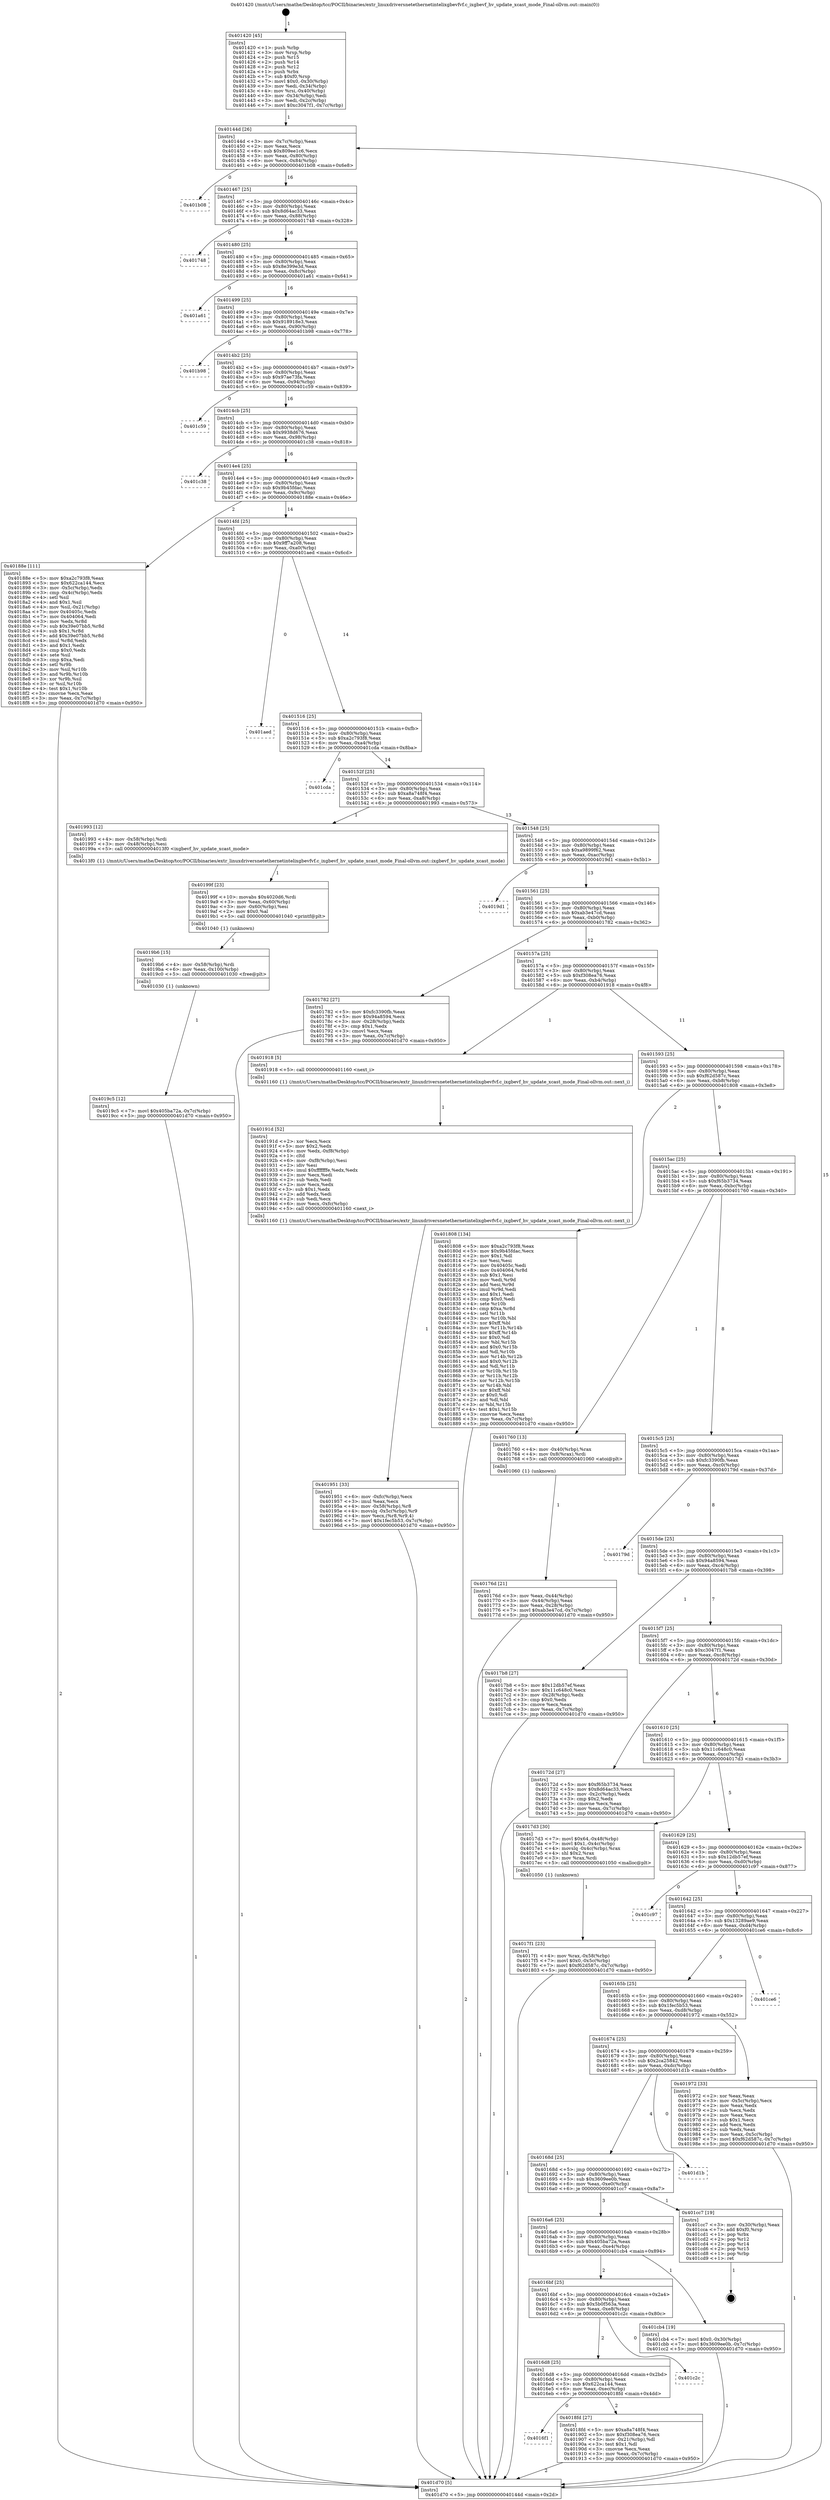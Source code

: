 digraph "0x401420" {
  label = "0x401420 (/mnt/c/Users/mathe/Desktop/tcc/POCII/binaries/extr_linuxdriversnetethernetintelixgbevfvf.c_ixgbevf_hv_update_xcast_mode_Final-ollvm.out::main(0))"
  labelloc = "t"
  node[shape=record]

  Entry [label="",width=0.3,height=0.3,shape=circle,fillcolor=black,style=filled]
  "0x40144d" [label="{
     0x40144d [26]\l
     | [instrs]\l
     &nbsp;&nbsp;0x40144d \<+3\>: mov -0x7c(%rbp),%eax\l
     &nbsp;&nbsp;0x401450 \<+2\>: mov %eax,%ecx\l
     &nbsp;&nbsp;0x401452 \<+6\>: sub $0x809ee1c6,%ecx\l
     &nbsp;&nbsp;0x401458 \<+3\>: mov %eax,-0x80(%rbp)\l
     &nbsp;&nbsp;0x40145b \<+6\>: mov %ecx,-0x84(%rbp)\l
     &nbsp;&nbsp;0x401461 \<+6\>: je 0000000000401b08 \<main+0x6e8\>\l
  }"]
  "0x401b08" [label="{
     0x401b08\l
  }", style=dashed]
  "0x401467" [label="{
     0x401467 [25]\l
     | [instrs]\l
     &nbsp;&nbsp;0x401467 \<+5\>: jmp 000000000040146c \<main+0x4c\>\l
     &nbsp;&nbsp;0x40146c \<+3\>: mov -0x80(%rbp),%eax\l
     &nbsp;&nbsp;0x40146f \<+5\>: sub $0x8d64ac33,%eax\l
     &nbsp;&nbsp;0x401474 \<+6\>: mov %eax,-0x88(%rbp)\l
     &nbsp;&nbsp;0x40147a \<+6\>: je 0000000000401748 \<main+0x328\>\l
  }"]
  Exit [label="",width=0.3,height=0.3,shape=circle,fillcolor=black,style=filled,peripheries=2]
  "0x401748" [label="{
     0x401748\l
  }", style=dashed]
  "0x401480" [label="{
     0x401480 [25]\l
     | [instrs]\l
     &nbsp;&nbsp;0x401480 \<+5\>: jmp 0000000000401485 \<main+0x65\>\l
     &nbsp;&nbsp;0x401485 \<+3\>: mov -0x80(%rbp),%eax\l
     &nbsp;&nbsp;0x401488 \<+5\>: sub $0x8e399e3d,%eax\l
     &nbsp;&nbsp;0x40148d \<+6\>: mov %eax,-0x8c(%rbp)\l
     &nbsp;&nbsp;0x401493 \<+6\>: je 0000000000401a61 \<main+0x641\>\l
  }"]
  "0x4019c5" [label="{
     0x4019c5 [12]\l
     | [instrs]\l
     &nbsp;&nbsp;0x4019c5 \<+7\>: movl $0x405ba72a,-0x7c(%rbp)\l
     &nbsp;&nbsp;0x4019cc \<+5\>: jmp 0000000000401d70 \<main+0x950\>\l
  }"]
  "0x401a61" [label="{
     0x401a61\l
  }", style=dashed]
  "0x401499" [label="{
     0x401499 [25]\l
     | [instrs]\l
     &nbsp;&nbsp;0x401499 \<+5\>: jmp 000000000040149e \<main+0x7e\>\l
     &nbsp;&nbsp;0x40149e \<+3\>: mov -0x80(%rbp),%eax\l
     &nbsp;&nbsp;0x4014a1 \<+5\>: sub $0x918918e3,%eax\l
     &nbsp;&nbsp;0x4014a6 \<+6\>: mov %eax,-0x90(%rbp)\l
     &nbsp;&nbsp;0x4014ac \<+6\>: je 0000000000401b98 \<main+0x778\>\l
  }"]
  "0x4019b6" [label="{
     0x4019b6 [15]\l
     | [instrs]\l
     &nbsp;&nbsp;0x4019b6 \<+4\>: mov -0x58(%rbp),%rdi\l
     &nbsp;&nbsp;0x4019ba \<+6\>: mov %eax,-0x100(%rbp)\l
     &nbsp;&nbsp;0x4019c0 \<+5\>: call 0000000000401030 \<free@plt\>\l
     | [calls]\l
     &nbsp;&nbsp;0x401030 \{1\} (unknown)\l
  }"]
  "0x401b98" [label="{
     0x401b98\l
  }", style=dashed]
  "0x4014b2" [label="{
     0x4014b2 [25]\l
     | [instrs]\l
     &nbsp;&nbsp;0x4014b2 \<+5\>: jmp 00000000004014b7 \<main+0x97\>\l
     &nbsp;&nbsp;0x4014b7 \<+3\>: mov -0x80(%rbp),%eax\l
     &nbsp;&nbsp;0x4014ba \<+5\>: sub $0x97ae73fa,%eax\l
     &nbsp;&nbsp;0x4014bf \<+6\>: mov %eax,-0x94(%rbp)\l
     &nbsp;&nbsp;0x4014c5 \<+6\>: je 0000000000401c59 \<main+0x839\>\l
  }"]
  "0x40199f" [label="{
     0x40199f [23]\l
     | [instrs]\l
     &nbsp;&nbsp;0x40199f \<+10\>: movabs $0x4020d6,%rdi\l
     &nbsp;&nbsp;0x4019a9 \<+3\>: mov %eax,-0x60(%rbp)\l
     &nbsp;&nbsp;0x4019ac \<+3\>: mov -0x60(%rbp),%esi\l
     &nbsp;&nbsp;0x4019af \<+2\>: mov $0x0,%al\l
     &nbsp;&nbsp;0x4019b1 \<+5\>: call 0000000000401040 \<printf@plt\>\l
     | [calls]\l
     &nbsp;&nbsp;0x401040 \{1\} (unknown)\l
  }"]
  "0x401c59" [label="{
     0x401c59\l
  }", style=dashed]
  "0x4014cb" [label="{
     0x4014cb [25]\l
     | [instrs]\l
     &nbsp;&nbsp;0x4014cb \<+5\>: jmp 00000000004014d0 \<main+0xb0\>\l
     &nbsp;&nbsp;0x4014d0 \<+3\>: mov -0x80(%rbp),%eax\l
     &nbsp;&nbsp;0x4014d3 \<+5\>: sub $0x9938d676,%eax\l
     &nbsp;&nbsp;0x4014d8 \<+6\>: mov %eax,-0x98(%rbp)\l
     &nbsp;&nbsp;0x4014de \<+6\>: je 0000000000401c38 \<main+0x818\>\l
  }"]
  "0x401951" [label="{
     0x401951 [33]\l
     | [instrs]\l
     &nbsp;&nbsp;0x401951 \<+6\>: mov -0xfc(%rbp),%ecx\l
     &nbsp;&nbsp;0x401957 \<+3\>: imul %eax,%ecx\l
     &nbsp;&nbsp;0x40195a \<+4\>: mov -0x58(%rbp),%r8\l
     &nbsp;&nbsp;0x40195e \<+4\>: movslq -0x5c(%rbp),%r9\l
     &nbsp;&nbsp;0x401962 \<+4\>: mov %ecx,(%r8,%r9,4)\l
     &nbsp;&nbsp;0x401966 \<+7\>: movl $0x1fec5b53,-0x7c(%rbp)\l
     &nbsp;&nbsp;0x40196d \<+5\>: jmp 0000000000401d70 \<main+0x950\>\l
  }"]
  "0x401c38" [label="{
     0x401c38\l
  }", style=dashed]
  "0x4014e4" [label="{
     0x4014e4 [25]\l
     | [instrs]\l
     &nbsp;&nbsp;0x4014e4 \<+5\>: jmp 00000000004014e9 \<main+0xc9\>\l
     &nbsp;&nbsp;0x4014e9 \<+3\>: mov -0x80(%rbp),%eax\l
     &nbsp;&nbsp;0x4014ec \<+5\>: sub $0x9b45fdac,%eax\l
     &nbsp;&nbsp;0x4014f1 \<+6\>: mov %eax,-0x9c(%rbp)\l
     &nbsp;&nbsp;0x4014f7 \<+6\>: je 000000000040188e \<main+0x46e\>\l
  }"]
  "0x40191d" [label="{
     0x40191d [52]\l
     | [instrs]\l
     &nbsp;&nbsp;0x40191d \<+2\>: xor %ecx,%ecx\l
     &nbsp;&nbsp;0x40191f \<+5\>: mov $0x2,%edx\l
     &nbsp;&nbsp;0x401924 \<+6\>: mov %edx,-0xf8(%rbp)\l
     &nbsp;&nbsp;0x40192a \<+1\>: cltd\l
     &nbsp;&nbsp;0x40192b \<+6\>: mov -0xf8(%rbp),%esi\l
     &nbsp;&nbsp;0x401931 \<+2\>: idiv %esi\l
     &nbsp;&nbsp;0x401933 \<+6\>: imul $0xfffffffe,%edx,%edx\l
     &nbsp;&nbsp;0x401939 \<+2\>: mov %ecx,%edi\l
     &nbsp;&nbsp;0x40193b \<+2\>: sub %edx,%edi\l
     &nbsp;&nbsp;0x40193d \<+2\>: mov %ecx,%edx\l
     &nbsp;&nbsp;0x40193f \<+3\>: sub $0x1,%edx\l
     &nbsp;&nbsp;0x401942 \<+2\>: add %edx,%edi\l
     &nbsp;&nbsp;0x401944 \<+2\>: sub %edi,%ecx\l
     &nbsp;&nbsp;0x401946 \<+6\>: mov %ecx,-0xfc(%rbp)\l
     &nbsp;&nbsp;0x40194c \<+5\>: call 0000000000401160 \<next_i\>\l
     | [calls]\l
     &nbsp;&nbsp;0x401160 \{1\} (/mnt/c/Users/mathe/Desktop/tcc/POCII/binaries/extr_linuxdriversnetethernetintelixgbevfvf.c_ixgbevf_hv_update_xcast_mode_Final-ollvm.out::next_i)\l
  }"]
  "0x40188e" [label="{
     0x40188e [111]\l
     | [instrs]\l
     &nbsp;&nbsp;0x40188e \<+5\>: mov $0xa2c793f8,%eax\l
     &nbsp;&nbsp;0x401893 \<+5\>: mov $0x622ca144,%ecx\l
     &nbsp;&nbsp;0x401898 \<+3\>: mov -0x5c(%rbp),%edx\l
     &nbsp;&nbsp;0x40189b \<+3\>: cmp -0x4c(%rbp),%edx\l
     &nbsp;&nbsp;0x40189e \<+4\>: setl %sil\l
     &nbsp;&nbsp;0x4018a2 \<+4\>: and $0x1,%sil\l
     &nbsp;&nbsp;0x4018a6 \<+4\>: mov %sil,-0x21(%rbp)\l
     &nbsp;&nbsp;0x4018aa \<+7\>: mov 0x40405c,%edx\l
     &nbsp;&nbsp;0x4018b1 \<+7\>: mov 0x404064,%edi\l
     &nbsp;&nbsp;0x4018b8 \<+3\>: mov %edx,%r8d\l
     &nbsp;&nbsp;0x4018bb \<+7\>: sub $0x39e07bb5,%r8d\l
     &nbsp;&nbsp;0x4018c2 \<+4\>: sub $0x1,%r8d\l
     &nbsp;&nbsp;0x4018c6 \<+7\>: add $0x39e07bb5,%r8d\l
     &nbsp;&nbsp;0x4018cd \<+4\>: imul %r8d,%edx\l
     &nbsp;&nbsp;0x4018d1 \<+3\>: and $0x1,%edx\l
     &nbsp;&nbsp;0x4018d4 \<+3\>: cmp $0x0,%edx\l
     &nbsp;&nbsp;0x4018d7 \<+4\>: sete %sil\l
     &nbsp;&nbsp;0x4018db \<+3\>: cmp $0xa,%edi\l
     &nbsp;&nbsp;0x4018de \<+4\>: setl %r9b\l
     &nbsp;&nbsp;0x4018e2 \<+3\>: mov %sil,%r10b\l
     &nbsp;&nbsp;0x4018e5 \<+3\>: and %r9b,%r10b\l
     &nbsp;&nbsp;0x4018e8 \<+3\>: xor %r9b,%sil\l
     &nbsp;&nbsp;0x4018eb \<+3\>: or %sil,%r10b\l
     &nbsp;&nbsp;0x4018ee \<+4\>: test $0x1,%r10b\l
     &nbsp;&nbsp;0x4018f2 \<+3\>: cmovne %ecx,%eax\l
     &nbsp;&nbsp;0x4018f5 \<+3\>: mov %eax,-0x7c(%rbp)\l
     &nbsp;&nbsp;0x4018f8 \<+5\>: jmp 0000000000401d70 \<main+0x950\>\l
  }"]
  "0x4014fd" [label="{
     0x4014fd [25]\l
     | [instrs]\l
     &nbsp;&nbsp;0x4014fd \<+5\>: jmp 0000000000401502 \<main+0xe2\>\l
     &nbsp;&nbsp;0x401502 \<+3\>: mov -0x80(%rbp),%eax\l
     &nbsp;&nbsp;0x401505 \<+5\>: sub $0x9ff7a208,%eax\l
     &nbsp;&nbsp;0x40150a \<+6\>: mov %eax,-0xa0(%rbp)\l
     &nbsp;&nbsp;0x401510 \<+6\>: je 0000000000401aed \<main+0x6cd\>\l
  }"]
  "0x4016f1" [label="{
     0x4016f1\l
  }", style=dashed]
  "0x401aed" [label="{
     0x401aed\l
  }", style=dashed]
  "0x401516" [label="{
     0x401516 [25]\l
     | [instrs]\l
     &nbsp;&nbsp;0x401516 \<+5\>: jmp 000000000040151b \<main+0xfb\>\l
     &nbsp;&nbsp;0x40151b \<+3\>: mov -0x80(%rbp),%eax\l
     &nbsp;&nbsp;0x40151e \<+5\>: sub $0xa2c793f8,%eax\l
     &nbsp;&nbsp;0x401523 \<+6\>: mov %eax,-0xa4(%rbp)\l
     &nbsp;&nbsp;0x401529 \<+6\>: je 0000000000401cda \<main+0x8ba\>\l
  }"]
  "0x4018fd" [label="{
     0x4018fd [27]\l
     | [instrs]\l
     &nbsp;&nbsp;0x4018fd \<+5\>: mov $0xa8a748f4,%eax\l
     &nbsp;&nbsp;0x401902 \<+5\>: mov $0xf308ea76,%ecx\l
     &nbsp;&nbsp;0x401907 \<+3\>: mov -0x21(%rbp),%dl\l
     &nbsp;&nbsp;0x40190a \<+3\>: test $0x1,%dl\l
     &nbsp;&nbsp;0x40190d \<+3\>: cmovne %ecx,%eax\l
     &nbsp;&nbsp;0x401910 \<+3\>: mov %eax,-0x7c(%rbp)\l
     &nbsp;&nbsp;0x401913 \<+5\>: jmp 0000000000401d70 \<main+0x950\>\l
  }"]
  "0x401cda" [label="{
     0x401cda\l
  }", style=dashed]
  "0x40152f" [label="{
     0x40152f [25]\l
     | [instrs]\l
     &nbsp;&nbsp;0x40152f \<+5\>: jmp 0000000000401534 \<main+0x114\>\l
     &nbsp;&nbsp;0x401534 \<+3\>: mov -0x80(%rbp),%eax\l
     &nbsp;&nbsp;0x401537 \<+5\>: sub $0xa8a748f4,%eax\l
     &nbsp;&nbsp;0x40153c \<+6\>: mov %eax,-0xa8(%rbp)\l
     &nbsp;&nbsp;0x401542 \<+6\>: je 0000000000401993 \<main+0x573\>\l
  }"]
  "0x4016d8" [label="{
     0x4016d8 [25]\l
     | [instrs]\l
     &nbsp;&nbsp;0x4016d8 \<+5\>: jmp 00000000004016dd \<main+0x2bd\>\l
     &nbsp;&nbsp;0x4016dd \<+3\>: mov -0x80(%rbp),%eax\l
     &nbsp;&nbsp;0x4016e0 \<+5\>: sub $0x622ca144,%eax\l
     &nbsp;&nbsp;0x4016e5 \<+6\>: mov %eax,-0xec(%rbp)\l
     &nbsp;&nbsp;0x4016eb \<+6\>: je 00000000004018fd \<main+0x4dd\>\l
  }"]
  "0x401993" [label="{
     0x401993 [12]\l
     | [instrs]\l
     &nbsp;&nbsp;0x401993 \<+4\>: mov -0x58(%rbp),%rdi\l
     &nbsp;&nbsp;0x401997 \<+3\>: mov -0x48(%rbp),%esi\l
     &nbsp;&nbsp;0x40199a \<+5\>: call 00000000004013f0 \<ixgbevf_hv_update_xcast_mode\>\l
     | [calls]\l
     &nbsp;&nbsp;0x4013f0 \{1\} (/mnt/c/Users/mathe/Desktop/tcc/POCII/binaries/extr_linuxdriversnetethernetintelixgbevfvf.c_ixgbevf_hv_update_xcast_mode_Final-ollvm.out::ixgbevf_hv_update_xcast_mode)\l
  }"]
  "0x401548" [label="{
     0x401548 [25]\l
     | [instrs]\l
     &nbsp;&nbsp;0x401548 \<+5\>: jmp 000000000040154d \<main+0x12d\>\l
     &nbsp;&nbsp;0x40154d \<+3\>: mov -0x80(%rbp),%eax\l
     &nbsp;&nbsp;0x401550 \<+5\>: sub $0xa9899f62,%eax\l
     &nbsp;&nbsp;0x401555 \<+6\>: mov %eax,-0xac(%rbp)\l
     &nbsp;&nbsp;0x40155b \<+6\>: je 00000000004019d1 \<main+0x5b1\>\l
  }"]
  "0x401c2c" [label="{
     0x401c2c\l
  }", style=dashed]
  "0x4019d1" [label="{
     0x4019d1\l
  }", style=dashed]
  "0x401561" [label="{
     0x401561 [25]\l
     | [instrs]\l
     &nbsp;&nbsp;0x401561 \<+5\>: jmp 0000000000401566 \<main+0x146\>\l
     &nbsp;&nbsp;0x401566 \<+3\>: mov -0x80(%rbp),%eax\l
     &nbsp;&nbsp;0x401569 \<+5\>: sub $0xab3e47cd,%eax\l
     &nbsp;&nbsp;0x40156e \<+6\>: mov %eax,-0xb0(%rbp)\l
     &nbsp;&nbsp;0x401574 \<+6\>: je 0000000000401782 \<main+0x362\>\l
  }"]
  "0x4016bf" [label="{
     0x4016bf [25]\l
     | [instrs]\l
     &nbsp;&nbsp;0x4016bf \<+5\>: jmp 00000000004016c4 \<main+0x2a4\>\l
     &nbsp;&nbsp;0x4016c4 \<+3\>: mov -0x80(%rbp),%eax\l
     &nbsp;&nbsp;0x4016c7 \<+5\>: sub $0x5b0f563a,%eax\l
     &nbsp;&nbsp;0x4016cc \<+6\>: mov %eax,-0xe8(%rbp)\l
     &nbsp;&nbsp;0x4016d2 \<+6\>: je 0000000000401c2c \<main+0x80c\>\l
  }"]
  "0x401782" [label="{
     0x401782 [27]\l
     | [instrs]\l
     &nbsp;&nbsp;0x401782 \<+5\>: mov $0xfc3390fb,%eax\l
     &nbsp;&nbsp;0x401787 \<+5\>: mov $0x94a8594,%ecx\l
     &nbsp;&nbsp;0x40178c \<+3\>: mov -0x28(%rbp),%edx\l
     &nbsp;&nbsp;0x40178f \<+3\>: cmp $0x1,%edx\l
     &nbsp;&nbsp;0x401792 \<+3\>: cmovl %ecx,%eax\l
     &nbsp;&nbsp;0x401795 \<+3\>: mov %eax,-0x7c(%rbp)\l
     &nbsp;&nbsp;0x401798 \<+5\>: jmp 0000000000401d70 \<main+0x950\>\l
  }"]
  "0x40157a" [label="{
     0x40157a [25]\l
     | [instrs]\l
     &nbsp;&nbsp;0x40157a \<+5\>: jmp 000000000040157f \<main+0x15f\>\l
     &nbsp;&nbsp;0x40157f \<+3\>: mov -0x80(%rbp),%eax\l
     &nbsp;&nbsp;0x401582 \<+5\>: sub $0xf308ea76,%eax\l
     &nbsp;&nbsp;0x401587 \<+6\>: mov %eax,-0xb4(%rbp)\l
     &nbsp;&nbsp;0x40158d \<+6\>: je 0000000000401918 \<main+0x4f8\>\l
  }"]
  "0x401cb4" [label="{
     0x401cb4 [19]\l
     | [instrs]\l
     &nbsp;&nbsp;0x401cb4 \<+7\>: movl $0x0,-0x30(%rbp)\l
     &nbsp;&nbsp;0x401cbb \<+7\>: movl $0x3609ee0b,-0x7c(%rbp)\l
     &nbsp;&nbsp;0x401cc2 \<+5\>: jmp 0000000000401d70 \<main+0x950\>\l
  }"]
  "0x401918" [label="{
     0x401918 [5]\l
     | [instrs]\l
     &nbsp;&nbsp;0x401918 \<+5\>: call 0000000000401160 \<next_i\>\l
     | [calls]\l
     &nbsp;&nbsp;0x401160 \{1\} (/mnt/c/Users/mathe/Desktop/tcc/POCII/binaries/extr_linuxdriversnetethernetintelixgbevfvf.c_ixgbevf_hv_update_xcast_mode_Final-ollvm.out::next_i)\l
  }"]
  "0x401593" [label="{
     0x401593 [25]\l
     | [instrs]\l
     &nbsp;&nbsp;0x401593 \<+5\>: jmp 0000000000401598 \<main+0x178\>\l
     &nbsp;&nbsp;0x401598 \<+3\>: mov -0x80(%rbp),%eax\l
     &nbsp;&nbsp;0x40159b \<+5\>: sub $0xf62d587c,%eax\l
     &nbsp;&nbsp;0x4015a0 \<+6\>: mov %eax,-0xb8(%rbp)\l
     &nbsp;&nbsp;0x4015a6 \<+6\>: je 0000000000401808 \<main+0x3e8\>\l
  }"]
  "0x4016a6" [label="{
     0x4016a6 [25]\l
     | [instrs]\l
     &nbsp;&nbsp;0x4016a6 \<+5\>: jmp 00000000004016ab \<main+0x28b\>\l
     &nbsp;&nbsp;0x4016ab \<+3\>: mov -0x80(%rbp),%eax\l
     &nbsp;&nbsp;0x4016ae \<+5\>: sub $0x405ba72a,%eax\l
     &nbsp;&nbsp;0x4016b3 \<+6\>: mov %eax,-0xe4(%rbp)\l
     &nbsp;&nbsp;0x4016b9 \<+6\>: je 0000000000401cb4 \<main+0x894\>\l
  }"]
  "0x401808" [label="{
     0x401808 [134]\l
     | [instrs]\l
     &nbsp;&nbsp;0x401808 \<+5\>: mov $0xa2c793f8,%eax\l
     &nbsp;&nbsp;0x40180d \<+5\>: mov $0x9b45fdac,%ecx\l
     &nbsp;&nbsp;0x401812 \<+2\>: mov $0x1,%dl\l
     &nbsp;&nbsp;0x401814 \<+2\>: xor %esi,%esi\l
     &nbsp;&nbsp;0x401816 \<+7\>: mov 0x40405c,%edi\l
     &nbsp;&nbsp;0x40181d \<+8\>: mov 0x404064,%r8d\l
     &nbsp;&nbsp;0x401825 \<+3\>: sub $0x1,%esi\l
     &nbsp;&nbsp;0x401828 \<+3\>: mov %edi,%r9d\l
     &nbsp;&nbsp;0x40182b \<+3\>: add %esi,%r9d\l
     &nbsp;&nbsp;0x40182e \<+4\>: imul %r9d,%edi\l
     &nbsp;&nbsp;0x401832 \<+3\>: and $0x1,%edi\l
     &nbsp;&nbsp;0x401835 \<+3\>: cmp $0x0,%edi\l
     &nbsp;&nbsp;0x401838 \<+4\>: sete %r10b\l
     &nbsp;&nbsp;0x40183c \<+4\>: cmp $0xa,%r8d\l
     &nbsp;&nbsp;0x401840 \<+4\>: setl %r11b\l
     &nbsp;&nbsp;0x401844 \<+3\>: mov %r10b,%bl\l
     &nbsp;&nbsp;0x401847 \<+3\>: xor $0xff,%bl\l
     &nbsp;&nbsp;0x40184a \<+3\>: mov %r11b,%r14b\l
     &nbsp;&nbsp;0x40184d \<+4\>: xor $0xff,%r14b\l
     &nbsp;&nbsp;0x401851 \<+3\>: xor $0x0,%dl\l
     &nbsp;&nbsp;0x401854 \<+3\>: mov %bl,%r15b\l
     &nbsp;&nbsp;0x401857 \<+4\>: and $0x0,%r15b\l
     &nbsp;&nbsp;0x40185b \<+3\>: and %dl,%r10b\l
     &nbsp;&nbsp;0x40185e \<+3\>: mov %r14b,%r12b\l
     &nbsp;&nbsp;0x401861 \<+4\>: and $0x0,%r12b\l
     &nbsp;&nbsp;0x401865 \<+3\>: and %dl,%r11b\l
     &nbsp;&nbsp;0x401868 \<+3\>: or %r10b,%r15b\l
     &nbsp;&nbsp;0x40186b \<+3\>: or %r11b,%r12b\l
     &nbsp;&nbsp;0x40186e \<+3\>: xor %r12b,%r15b\l
     &nbsp;&nbsp;0x401871 \<+3\>: or %r14b,%bl\l
     &nbsp;&nbsp;0x401874 \<+3\>: xor $0xff,%bl\l
     &nbsp;&nbsp;0x401877 \<+3\>: or $0x0,%dl\l
     &nbsp;&nbsp;0x40187a \<+2\>: and %dl,%bl\l
     &nbsp;&nbsp;0x40187c \<+3\>: or %bl,%r15b\l
     &nbsp;&nbsp;0x40187f \<+4\>: test $0x1,%r15b\l
     &nbsp;&nbsp;0x401883 \<+3\>: cmovne %ecx,%eax\l
     &nbsp;&nbsp;0x401886 \<+3\>: mov %eax,-0x7c(%rbp)\l
     &nbsp;&nbsp;0x401889 \<+5\>: jmp 0000000000401d70 \<main+0x950\>\l
  }"]
  "0x4015ac" [label="{
     0x4015ac [25]\l
     | [instrs]\l
     &nbsp;&nbsp;0x4015ac \<+5\>: jmp 00000000004015b1 \<main+0x191\>\l
     &nbsp;&nbsp;0x4015b1 \<+3\>: mov -0x80(%rbp),%eax\l
     &nbsp;&nbsp;0x4015b4 \<+5\>: sub $0xf65b3734,%eax\l
     &nbsp;&nbsp;0x4015b9 \<+6\>: mov %eax,-0xbc(%rbp)\l
     &nbsp;&nbsp;0x4015bf \<+6\>: je 0000000000401760 \<main+0x340\>\l
  }"]
  "0x401cc7" [label="{
     0x401cc7 [19]\l
     | [instrs]\l
     &nbsp;&nbsp;0x401cc7 \<+3\>: mov -0x30(%rbp),%eax\l
     &nbsp;&nbsp;0x401cca \<+7\>: add $0xf0,%rsp\l
     &nbsp;&nbsp;0x401cd1 \<+1\>: pop %rbx\l
     &nbsp;&nbsp;0x401cd2 \<+2\>: pop %r12\l
     &nbsp;&nbsp;0x401cd4 \<+2\>: pop %r14\l
     &nbsp;&nbsp;0x401cd6 \<+2\>: pop %r15\l
     &nbsp;&nbsp;0x401cd8 \<+1\>: pop %rbp\l
     &nbsp;&nbsp;0x401cd9 \<+1\>: ret\l
  }"]
  "0x401760" [label="{
     0x401760 [13]\l
     | [instrs]\l
     &nbsp;&nbsp;0x401760 \<+4\>: mov -0x40(%rbp),%rax\l
     &nbsp;&nbsp;0x401764 \<+4\>: mov 0x8(%rax),%rdi\l
     &nbsp;&nbsp;0x401768 \<+5\>: call 0000000000401060 \<atoi@plt\>\l
     | [calls]\l
     &nbsp;&nbsp;0x401060 \{1\} (unknown)\l
  }"]
  "0x4015c5" [label="{
     0x4015c5 [25]\l
     | [instrs]\l
     &nbsp;&nbsp;0x4015c5 \<+5\>: jmp 00000000004015ca \<main+0x1aa\>\l
     &nbsp;&nbsp;0x4015ca \<+3\>: mov -0x80(%rbp),%eax\l
     &nbsp;&nbsp;0x4015cd \<+5\>: sub $0xfc3390fb,%eax\l
     &nbsp;&nbsp;0x4015d2 \<+6\>: mov %eax,-0xc0(%rbp)\l
     &nbsp;&nbsp;0x4015d8 \<+6\>: je 000000000040179d \<main+0x37d\>\l
  }"]
  "0x40168d" [label="{
     0x40168d [25]\l
     | [instrs]\l
     &nbsp;&nbsp;0x40168d \<+5\>: jmp 0000000000401692 \<main+0x272\>\l
     &nbsp;&nbsp;0x401692 \<+3\>: mov -0x80(%rbp),%eax\l
     &nbsp;&nbsp;0x401695 \<+5\>: sub $0x3609ee0b,%eax\l
     &nbsp;&nbsp;0x40169a \<+6\>: mov %eax,-0xe0(%rbp)\l
     &nbsp;&nbsp;0x4016a0 \<+6\>: je 0000000000401cc7 \<main+0x8a7\>\l
  }"]
  "0x40179d" [label="{
     0x40179d\l
  }", style=dashed]
  "0x4015de" [label="{
     0x4015de [25]\l
     | [instrs]\l
     &nbsp;&nbsp;0x4015de \<+5\>: jmp 00000000004015e3 \<main+0x1c3\>\l
     &nbsp;&nbsp;0x4015e3 \<+3\>: mov -0x80(%rbp),%eax\l
     &nbsp;&nbsp;0x4015e6 \<+5\>: sub $0x94a8594,%eax\l
     &nbsp;&nbsp;0x4015eb \<+6\>: mov %eax,-0xc4(%rbp)\l
     &nbsp;&nbsp;0x4015f1 \<+6\>: je 00000000004017b8 \<main+0x398\>\l
  }"]
  "0x401d1b" [label="{
     0x401d1b\l
  }", style=dashed]
  "0x4017b8" [label="{
     0x4017b8 [27]\l
     | [instrs]\l
     &nbsp;&nbsp;0x4017b8 \<+5\>: mov $0x12db57ef,%eax\l
     &nbsp;&nbsp;0x4017bd \<+5\>: mov $0x11c648c0,%ecx\l
     &nbsp;&nbsp;0x4017c2 \<+3\>: mov -0x28(%rbp),%edx\l
     &nbsp;&nbsp;0x4017c5 \<+3\>: cmp $0x0,%edx\l
     &nbsp;&nbsp;0x4017c8 \<+3\>: cmove %ecx,%eax\l
     &nbsp;&nbsp;0x4017cb \<+3\>: mov %eax,-0x7c(%rbp)\l
     &nbsp;&nbsp;0x4017ce \<+5\>: jmp 0000000000401d70 \<main+0x950\>\l
  }"]
  "0x4015f7" [label="{
     0x4015f7 [25]\l
     | [instrs]\l
     &nbsp;&nbsp;0x4015f7 \<+5\>: jmp 00000000004015fc \<main+0x1dc\>\l
     &nbsp;&nbsp;0x4015fc \<+3\>: mov -0x80(%rbp),%eax\l
     &nbsp;&nbsp;0x4015ff \<+5\>: sub $0xc3047f1,%eax\l
     &nbsp;&nbsp;0x401604 \<+6\>: mov %eax,-0xc8(%rbp)\l
     &nbsp;&nbsp;0x40160a \<+6\>: je 000000000040172d \<main+0x30d\>\l
  }"]
  "0x401674" [label="{
     0x401674 [25]\l
     | [instrs]\l
     &nbsp;&nbsp;0x401674 \<+5\>: jmp 0000000000401679 \<main+0x259\>\l
     &nbsp;&nbsp;0x401679 \<+3\>: mov -0x80(%rbp),%eax\l
     &nbsp;&nbsp;0x40167c \<+5\>: sub $0x2ca25842,%eax\l
     &nbsp;&nbsp;0x401681 \<+6\>: mov %eax,-0xdc(%rbp)\l
     &nbsp;&nbsp;0x401687 \<+6\>: je 0000000000401d1b \<main+0x8fb\>\l
  }"]
  "0x40172d" [label="{
     0x40172d [27]\l
     | [instrs]\l
     &nbsp;&nbsp;0x40172d \<+5\>: mov $0xf65b3734,%eax\l
     &nbsp;&nbsp;0x401732 \<+5\>: mov $0x8d64ac33,%ecx\l
     &nbsp;&nbsp;0x401737 \<+3\>: mov -0x2c(%rbp),%edx\l
     &nbsp;&nbsp;0x40173a \<+3\>: cmp $0x2,%edx\l
     &nbsp;&nbsp;0x40173d \<+3\>: cmovne %ecx,%eax\l
     &nbsp;&nbsp;0x401740 \<+3\>: mov %eax,-0x7c(%rbp)\l
     &nbsp;&nbsp;0x401743 \<+5\>: jmp 0000000000401d70 \<main+0x950\>\l
  }"]
  "0x401610" [label="{
     0x401610 [25]\l
     | [instrs]\l
     &nbsp;&nbsp;0x401610 \<+5\>: jmp 0000000000401615 \<main+0x1f5\>\l
     &nbsp;&nbsp;0x401615 \<+3\>: mov -0x80(%rbp),%eax\l
     &nbsp;&nbsp;0x401618 \<+5\>: sub $0x11c648c0,%eax\l
     &nbsp;&nbsp;0x40161d \<+6\>: mov %eax,-0xcc(%rbp)\l
     &nbsp;&nbsp;0x401623 \<+6\>: je 00000000004017d3 \<main+0x3b3\>\l
  }"]
  "0x401d70" [label="{
     0x401d70 [5]\l
     | [instrs]\l
     &nbsp;&nbsp;0x401d70 \<+5\>: jmp 000000000040144d \<main+0x2d\>\l
  }"]
  "0x401420" [label="{
     0x401420 [45]\l
     | [instrs]\l
     &nbsp;&nbsp;0x401420 \<+1\>: push %rbp\l
     &nbsp;&nbsp;0x401421 \<+3\>: mov %rsp,%rbp\l
     &nbsp;&nbsp;0x401424 \<+2\>: push %r15\l
     &nbsp;&nbsp;0x401426 \<+2\>: push %r14\l
     &nbsp;&nbsp;0x401428 \<+2\>: push %r12\l
     &nbsp;&nbsp;0x40142a \<+1\>: push %rbx\l
     &nbsp;&nbsp;0x40142b \<+7\>: sub $0xf0,%rsp\l
     &nbsp;&nbsp;0x401432 \<+7\>: movl $0x0,-0x30(%rbp)\l
     &nbsp;&nbsp;0x401439 \<+3\>: mov %edi,-0x34(%rbp)\l
     &nbsp;&nbsp;0x40143c \<+4\>: mov %rsi,-0x40(%rbp)\l
     &nbsp;&nbsp;0x401440 \<+3\>: mov -0x34(%rbp),%edi\l
     &nbsp;&nbsp;0x401443 \<+3\>: mov %edi,-0x2c(%rbp)\l
     &nbsp;&nbsp;0x401446 \<+7\>: movl $0xc3047f1,-0x7c(%rbp)\l
  }"]
  "0x40176d" [label="{
     0x40176d [21]\l
     | [instrs]\l
     &nbsp;&nbsp;0x40176d \<+3\>: mov %eax,-0x44(%rbp)\l
     &nbsp;&nbsp;0x401770 \<+3\>: mov -0x44(%rbp),%eax\l
     &nbsp;&nbsp;0x401773 \<+3\>: mov %eax,-0x28(%rbp)\l
     &nbsp;&nbsp;0x401776 \<+7\>: movl $0xab3e47cd,-0x7c(%rbp)\l
     &nbsp;&nbsp;0x40177d \<+5\>: jmp 0000000000401d70 \<main+0x950\>\l
  }"]
  "0x401972" [label="{
     0x401972 [33]\l
     | [instrs]\l
     &nbsp;&nbsp;0x401972 \<+2\>: xor %eax,%eax\l
     &nbsp;&nbsp;0x401974 \<+3\>: mov -0x5c(%rbp),%ecx\l
     &nbsp;&nbsp;0x401977 \<+2\>: mov %eax,%edx\l
     &nbsp;&nbsp;0x401979 \<+2\>: sub %ecx,%edx\l
     &nbsp;&nbsp;0x40197b \<+2\>: mov %eax,%ecx\l
     &nbsp;&nbsp;0x40197d \<+3\>: sub $0x1,%ecx\l
     &nbsp;&nbsp;0x401980 \<+2\>: add %ecx,%edx\l
     &nbsp;&nbsp;0x401982 \<+2\>: sub %edx,%eax\l
     &nbsp;&nbsp;0x401984 \<+3\>: mov %eax,-0x5c(%rbp)\l
     &nbsp;&nbsp;0x401987 \<+7\>: movl $0xf62d587c,-0x7c(%rbp)\l
     &nbsp;&nbsp;0x40198e \<+5\>: jmp 0000000000401d70 \<main+0x950\>\l
  }"]
  "0x4017d3" [label="{
     0x4017d3 [30]\l
     | [instrs]\l
     &nbsp;&nbsp;0x4017d3 \<+7\>: movl $0x64,-0x48(%rbp)\l
     &nbsp;&nbsp;0x4017da \<+7\>: movl $0x1,-0x4c(%rbp)\l
     &nbsp;&nbsp;0x4017e1 \<+4\>: movslq -0x4c(%rbp),%rax\l
     &nbsp;&nbsp;0x4017e5 \<+4\>: shl $0x2,%rax\l
     &nbsp;&nbsp;0x4017e9 \<+3\>: mov %rax,%rdi\l
     &nbsp;&nbsp;0x4017ec \<+5\>: call 0000000000401050 \<malloc@plt\>\l
     | [calls]\l
     &nbsp;&nbsp;0x401050 \{1\} (unknown)\l
  }"]
  "0x401629" [label="{
     0x401629 [25]\l
     | [instrs]\l
     &nbsp;&nbsp;0x401629 \<+5\>: jmp 000000000040162e \<main+0x20e\>\l
     &nbsp;&nbsp;0x40162e \<+3\>: mov -0x80(%rbp),%eax\l
     &nbsp;&nbsp;0x401631 \<+5\>: sub $0x12db57ef,%eax\l
     &nbsp;&nbsp;0x401636 \<+6\>: mov %eax,-0xd0(%rbp)\l
     &nbsp;&nbsp;0x40163c \<+6\>: je 0000000000401c97 \<main+0x877\>\l
  }"]
  "0x4017f1" [label="{
     0x4017f1 [23]\l
     | [instrs]\l
     &nbsp;&nbsp;0x4017f1 \<+4\>: mov %rax,-0x58(%rbp)\l
     &nbsp;&nbsp;0x4017f5 \<+7\>: movl $0x0,-0x5c(%rbp)\l
     &nbsp;&nbsp;0x4017fc \<+7\>: movl $0xf62d587c,-0x7c(%rbp)\l
     &nbsp;&nbsp;0x401803 \<+5\>: jmp 0000000000401d70 \<main+0x950\>\l
  }"]
  "0x40165b" [label="{
     0x40165b [25]\l
     | [instrs]\l
     &nbsp;&nbsp;0x40165b \<+5\>: jmp 0000000000401660 \<main+0x240\>\l
     &nbsp;&nbsp;0x401660 \<+3\>: mov -0x80(%rbp),%eax\l
     &nbsp;&nbsp;0x401663 \<+5\>: sub $0x1fec5b53,%eax\l
     &nbsp;&nbsp;0x401668 \<+6\>: mov %eax,-0xd8(%rbp)\l
     &nbsp;&nbsp;0x40166e \<+6\>: je 0000000000401972 \<main+0x552\>\l
  }"]
  "0x401c97" [label="{
     0x401c97\l
  }", style=dashed]
  "0x401642" [label="{
     0x401642 [25]\l
     | [instrs]\l
     &nbsp;&nbsp;0x401642 \<+5\>: jmp 0000000000401647 \<main+0x227\>\l
     &nbsp;&nbsp;0x401647 \<+3\>: mov -0x80(%rbp),%eax\l
     &nbsp;&nbsp;0x40164a \<+5\>: sub $0x13289ae9,%eax\l
     &nbsp;&nbsp;0x40164f \<+6\>: mov %eax,-0xd4(%rbp)\l
     &nbsp;&nbsp;0x401655 \<+6\>: je 0000000000401ce6 \<main+0x8c6\>\l
  }"]
  "0x401ce6" [label="{
     0x401ce6\l
  }", style=dashed]
  Entry -> "0x401420" [label=" 1"]
  "0x40144d" -> "0x401b08" [label=" 0"]
  "0x40144d" -> "0x401467" [label=" 16"]
  "0x401cc7" -> Exit [label=" 1"]
  "0x401467" -> "0x401748" [label=" 0"]
  "0x401467" -> "0x401480" [label=" 16"]
  "0x401cb4" -> "0x401d70" [label=" 1"]
  "0x401480" -> "0x401a61" [label=" 0"]
  "0x401480" -> "0x401499" [label=" 16"]
  "0x4019c5" -> "0x401d70" [label=" 1"]
  "0x401499" -> "0x401b98" [label=" 0"]
  "0x401499" -> "0x4014b2" [label=" 16"]
  "0x4019b6" -> "0x4019c5" [label=" 1"]
  "0x4014b2" -> "0x401c59" [label=" 0"]
  "0x4014b2" -> "0x4014cb" [label=" 16"]
  "0x40199f" -> "0x4019b6" [label=" 1"]
  "0x4014cb" -> "0x401c38" [label=" 0"]
  "0x4014cb" -> "0x4014e4" [label=" 16"]
  "0x401993" -> "0x40199f" [label=" 1"]
  "0x4014e4" -> "0x40188e" [label=" 2"]
  "0x4014e4" -> "0x4014fd" [label=" 14"]
  "0x401972" -> "0x401d70" [label=" 1"]
  "0x4014fd" -> "0x401aed" [label=" 0"]
  "0x4014fd" -> "0x401516" [label=" 14"]
  "0x401951" -> "0x401d70" [label=" 1"]
  "0x401516" -> "0x401cda" [label=" 0"]
  "0x401516" -> "0x40152f" [label=" 14"]
  "0x40191d" -> "0x401951" [label=" 1"]
  "0x40152f" -> "0x401993" [label=" 1"]
  "0x40152f" -> "0x401548" [label=" 13"]
  "0x4018fd" -> "0x401d70" [label=" 2"]
  "0x401548" -> "0x4019d1" [label=" 0"]
  "0x401548" -> "0x401561" [label=" 13"]
  "0x4016d8" -> "0x4016f1" [label=" 0"]
  "0x401561" -> "0x401782" [label=" 1"]
  "0x401561" -> "0x40157a" [label=" 12"]
  "0x401918" -> "0x40191d" [label=" 1"]
  "0x40157a" -> "0x401918" [label=" 1"]
  "0x40157a" -> "0x401593" [label=" 11"]
  "0x4016bf" -> "0x4016d8" [label=" 2"]
  "0x401593" -> "0x401808" [label=" 2"]
  "0x401593" -> "0x4015ac" [label=" 9"]
  "0x4016d8" -> "0x4018fd" [label=" 2"]
  "0x4015ac" -> "0x401760" [label=" 1"]
  "0x4015ac" -> "0x4015c5" [label=" 8"]
  "0x4016a6" -> "0x4016bf" [label=" 2"]
  "0x4015c5" -> "0x40179d" [label=" 0"]
  "0x4015c5" -> "0x4015de" [label=" 8"]
  "0x4016bf" -> "0x401c2c" [label=" 0"]
  "0x4015de" -> "0x4017b8" [label=" 1"]
  "0x4015de" -> "0x4015f7" [label=" 7"]
  "0x40168d" -> "0x4016a6" [label=" 3"]
  "0x4015f7" -> "0x40172d" [label=" 1"]
  "0x4015f7" -> "0x401610" [label=" 6"]
  "0x40172d" -> "0x401d70" [label=" 1"]
  "0x401420" -> "0x40144d" [label=" 1"]
  "0x401d70" -> "0x40144d" [label=" 15"]
  "0x401760" -> "0x40176d" [label=" 1"]
  "0x40176d" -> "0x401d70" [label=" 1"]
  "0x401782" -> "0x401d70" [label=" 1"]
  "0x4017b8" -> "0x401d70" [label=" 1"]
  "0x4016a6" -> "0x401cb4" [label=" 1"]
  "0x401610" -> "0x4017d3" [label=" 1"]
  "0x401610" -> "0x401629" [label=" 5"]
  "0x4017d3" -> "0x4017f1" [label=" 1"]
  "0x4017f1" -> "0x401d70" [label=" 1"]
  "0x401808" -> "0x401d70" [label=" 2"]
  "0x40188e" -> "0x401d70" [label=" 2"]
  "0x401674" -> "0x40168d" [label=" 4"]
  "0x401629" -> "0x401c97" [label=" 0"]
  "0x401629" -> "0x401642" [label=" 5"]
  "0x40168d" -> "0x401cc7" [label=" 1"]
  "0x401642" -> "0x401ce6" [label=" 0"]
  "0x401642" -> "0x40165b" [label=" 5"]
  "0x401674" -> "0x401d1b" [label=" 0"]
  "0x40165b" -> "0x401972" [label=" 1"]
  "0x40165b" -> "0x401674" [label=" 4"]
}
